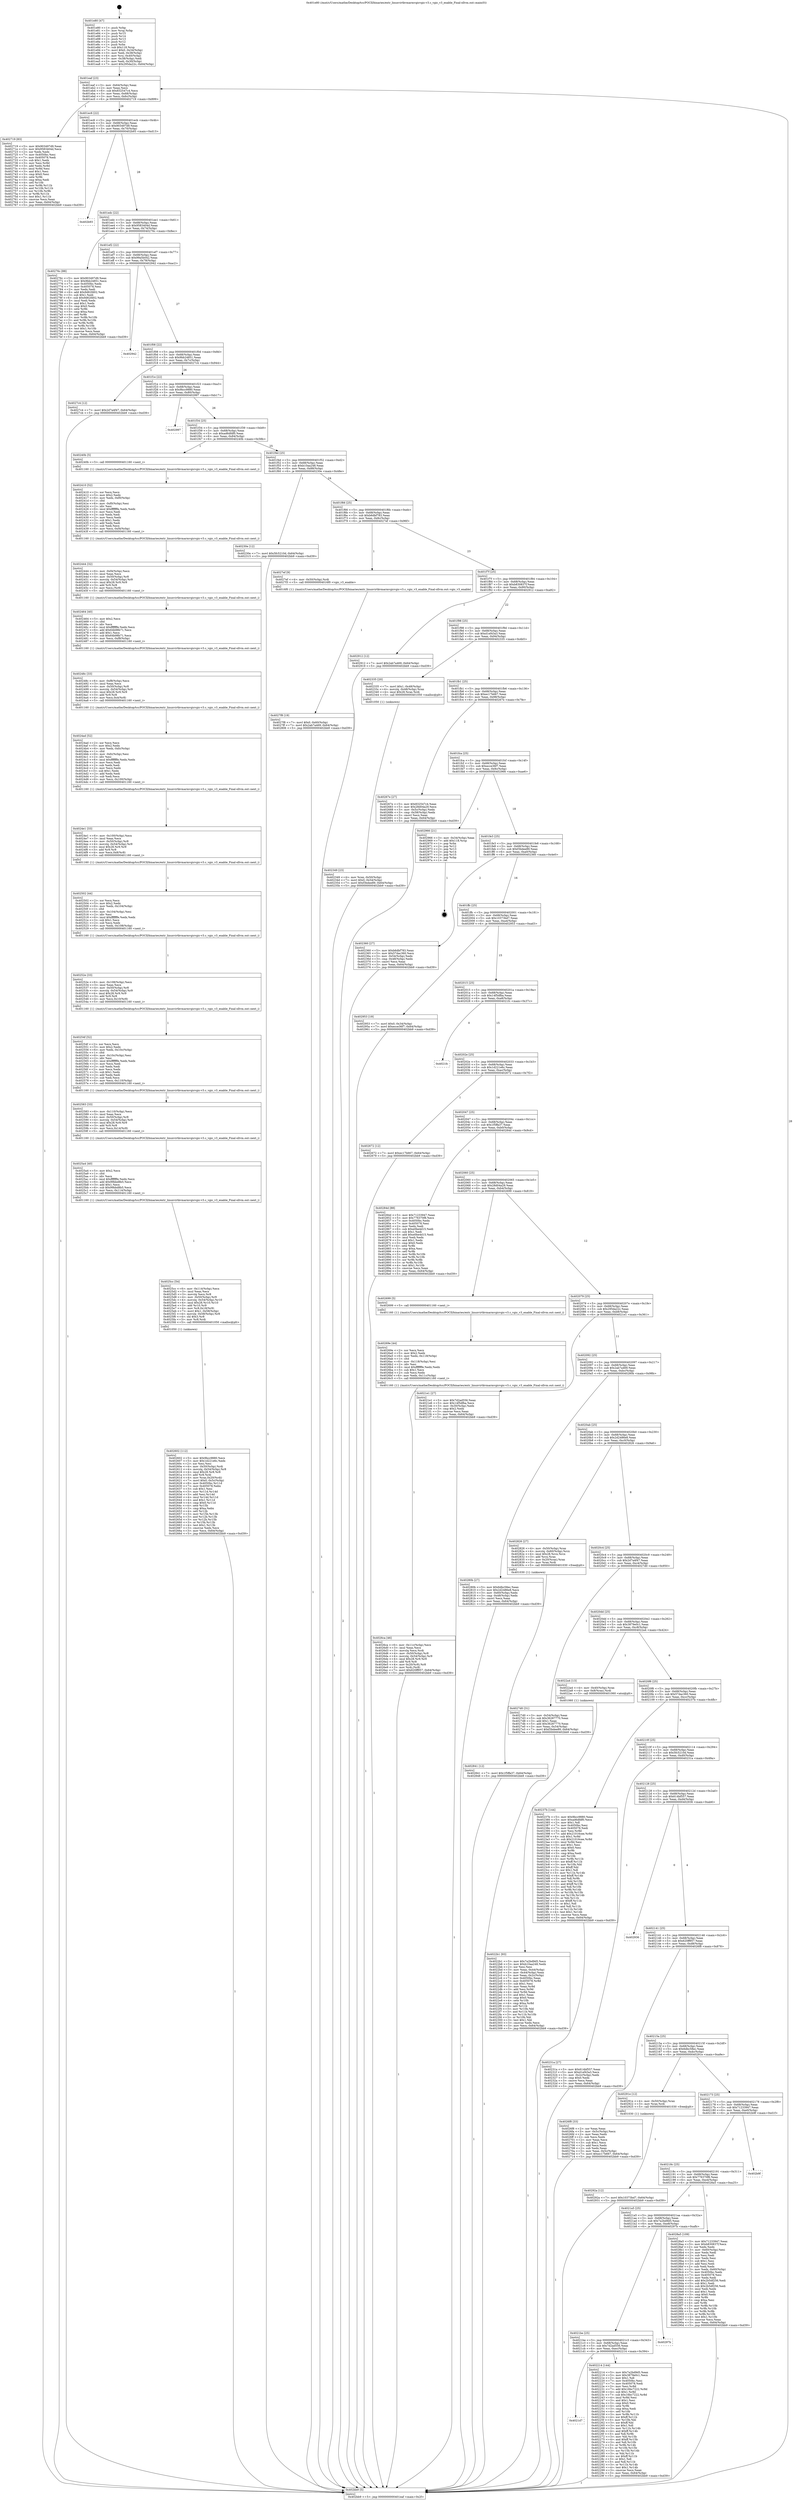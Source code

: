 digraph "0x401e80" {
  label = "0x401e80 (/mnt/c/Users/mathe/Desktop/tcc/POCII/binaries/extr_linuxvirtkvmarmvgicvgic-v3.c_vgic_v3_enable_Final-ollvm.out::main(0))"
  labelloc = "t"
  node[shape=record]

  Entry [label="",width=0.3,height=0.3,shape=circle,fillcolor=black,style=filled]
  "0x401eaf" [label="{
     0x401eaf [23]\l
     | [instrs]\l
     &nbsp;&nbsp;0x401eaf \<+3\>: mov -0x64(%rbp),%eax\l
     &nbsp;&nbsp;0x401eb2 \<+2\>: mov %eax,%ecx\l
     &nbsp;&nbsp;0x401eb4 \<+6\>: sub $0x832547c4,%ecx\l
     &nbsp;&nbsp;0x401eba \<+3\>: mov %eax,-0x68(%rbp)\l
     &nbsp;&nbsp;0x401ebd \<+3\>: mov %ecx,-0x6c(%rbp)\l
     &nbsp;&nbsp;0x401ec0 \<+6\>: je 0000000000402719 \<main+0x899\>\l
  }"]
  "0x402719" [label="{
     0x402719 [83]\l
     | [instrs]\l
     &nbsp;&nbsp;0x402719 \<+5\>: mov $0x903497d9,%eax\l
     &nbsp;&nbsp;0x40271e \<+5\>: mov $0x9583404d,%ecx\l
     &nbsp;&nbsp;0x402723 \<+2\>: xor %edx,%edx\l
     &nbsp;&nbsp;0x402725 \<+7\>: mov 0x4050bc,%esi\l
     &nbsp;&nbsp;0x40272c \<+7\>: mov 0x405078,%edi\l
     &nbsp;&nbsp;0x402733 \<+3\>: sub $0x1,%edx\l
     &nbsp;&nbsp;0x402736 \<+3\>: mov %esi,%r8d\l
     &nbsp;&nbsp;0x402739 \<+3\>: add %edx,%r8d\l
     &nbsp;&nbsp;0x40273c \<+4\>: imul %r8d,%esi\l
     &nbsp;&nbsp;0x402740 \<+3\>: and $0x1,%esi\l
     &nbsp;&nbsp;0x402743 \<+3\>: cmp $0x0,%esi\l
     &nbsp;&nbsp;0x402746 \<+4\>: sete %r9b\l
     &nbsp;&nbsp;0x40274a \<+3\>: cmp $0xa,%edi\l
     &nbsp;&nbsp;0x40274d \<+4\>: setl %r10b\l
     &nbsp;&nbsp;0x402751 \<+3\>: mov %r9b,%r11b\l
     &nbsp;&nbsp;0x402754 \<+3\>: and %r10b,%r11b\l
     &nbsp;&nbsp;0x402757 \<+3\>: xor %r10b,%r9b\l
     &nbsp;&nbsp;0x40275a \<+3\>: or %r9b,%r11b\l
     &nbsp;&nbsp;0x40275d \<+4\>: test $0x1,%r11b\l
     &nbsp;&nbsp;0x402761 \<+3\>: cmovne %ecx,%eax\l
     &nbsp;&nbsp;0x402764 \<+3\>: mov %eax,-0x64(%rbp)\l
     &nbsp;&nbsp;0x402767 \<+5\>: jmp 0000000000402bb9 \<main+0xd39\>\l
  }"]
  "0x401ec6" [label="{
     0x401ec6 [22]\l
     | [instrs]\l
     &nbsp;&nbsp;0x401ec6 \<+5\>: jmp 0000000000401ecb \<main+0x4b\>\l
     &nbsp;&nbsp;0x401ecb \<+3\>: mov -0x68(%rbp),%eax\l
     &nbsp;&nbsp;0x401ece \<+5\>: sub $0x903497d9,%eax\l
     &nbsp;&nbsp;0x401ed3 \<+3\>: mov %eax,-0x70(%rbp)\l
     &nbsp;&nbsp;0x401ed6 \<+6\>: je 0000000000402b93 \<main+0xd13\>\l
  }"]
  Exit [label="",width=0.3,height=0.3,shape=circle,fillcolor=black,style=filled,peripheries=2]
  "0x402b93" [label="{
     0x402b93\l
  }", style=dashed]
  "0x401edc" [label="{
     0x401edc [22]\l
     | [instrs]\l
     &nbsp;&nbsp;0x401edc \<+5\>: jmp 0000000000401ee1 \<main+0x61\>\l
     &nbsp;&nbsp;0x401ee1 \<+3\>: mov -0x68(%rbp),%eax\l
     &nbsp;&nbsp;0x401ee4 \<+5\>: sub $0x9583404d,%eax\l
     &nbsp;&nbsp;0x401ee9 \<+3\>: mov %eax,-0x74(%rbp)\l
     &nbsp;&nbsp;0x401eec \<+6\>: je 000000000040276c \<main+0x8ec\>\l
  }"]
  "0x40292a" [label="{
     0x40292a [12]\l
     | [instrs]\l
     &nbsp;&nbsp;0x40292a \<+7\>: movl $0x10373bd7,-0x64(%rbp)\l
     &nbsp;&nbsp;0x402931 \<+5\>: jmp 0000000000402bb9 \<main+0xd39\>\l
  }"]
  "0x40276c" [label="{
     0x40276c [88]\l
     | [instrs]\l
     &nbsp;&nbsp;0x40276c \<+5\>: mov $0x903497d9,%eax\l
     &nbsp;&nbsp;0x402771 \<+5\>: mov $0x9bb24851,%ecx\l
     &nbsp;&nbsp;0x402776 \<+7\>: mov 0x4050bc,%edx\l
     &nbsp;&nbsp;0x40277d \<+7\>: mov 0x405078,%esi\l
     &nbsp;&nbsp;0x402784 \<+2\>: mov %edx,%edi\l
     &nbsp;&nbsp;0x402786 \<+6\>: add $0x9d62fd02,%edi\l
     &nbsp;&nbsp;0x40278c \<+3\>: sub $0x1,%edi\l
     &nbsp;&nbsp;0x40278f \<+6\>: sub $0x9d62fd02,%edi\l
     &nbsp;&nbsp;0x402795 \<+3\>: imul %edi,%edx\l
     &nbsp;&nbsp;0x402798 \<+3\>: and $0x1,%edx\l
     &nbsp;&nbsp;0x40279b \<+3\>: cmp $0x0,%edx\l
     &nbsp;&nbsp;0x40279e \<+4\>: sete %r8b\l
     &nbsp;&nbsp;0x4027a2 \<+3\>: cmp $0xa,%esi\l
     &nbsp;&nbsp;0x4027a5 \<+4\>: setl %r9b\l
     &nbsp;&nbsp;0x4027a9 \<+3\>: mov %r8b,%r10b\l
     &nbsp;&nbsp;0x4027ac \<+3\>: and %r9b,%r10b\l
     &nbsp;&nbsp;0x4027af \<+3\>: xor %r9b,%r8b\l
     &nbsp;&nbsp;0x4027b2 \<+3\>: or %r8b,%r10b\l
     &nbsp;&nbsp;0x4027b5 \<+4\>: test $0x1,%r10b\l
     &nbsp;&nbsp;0x4027b9 \<+3\>: cmovne %ecx,%eax\l
     &nbsp;&nbsp;0x4027bc \<+3\>: mov %eax,-0x64(%rbp)\l
     &nbsp;&nbsp;0x4027bf \<+5\>: jmp 0000000000402bb9 \<main+0xd39\>\l
  }"]
  "0x401ef2" [label="{
     0x401ef2 [22]\l
     | [instrs]\l
     &nbsp;&nbsp;0x401ef2 \<+5\>: jmp 0000000000401ef7 \<main+0x77\>\l
     &nbsp;&nbsp;0x401ef7 \<+3\>: mov -0x68(%rbp),%eax\l
     &nbsp;&nbsp;0x401efa \<+5\>: sub $0x99a5b042,%eax\l
     &nbsp;&nbsp;0x401eff \<+3\>: mov %eax,-0x78(%rbp)\l
     &nbsp;&nbsp;0x401f02 \<+6\>: je 0000000000402942 \<main+0xac2\>\l
  }"]
  "0x402841" [label="{
     0x402841 [12]\l
     | [instrs]\l
     &nbsp;&nbsp;0x402841 \<+7\>: movl $0x1f5ffa37,-0x64(%rbp)\l
     &nbsp;&nbsp;0x402848 \<+5\>: jmp 0000000000402bb9 \<main+0xd39\>\l
  }"]
  "0x402942" [label="{
     0x402942\l
  }", style=dashed]
  "0x401f08" [label="{
     0x401f08 [22]\l
     | [instrs]\l
     &nbsp;&nbsp;0x401f08 \<+5\>: jmp 0000000000401f0d \<main+0x8d\>\l
     &nbsp;&nbsp;0x401f0d \<+3\>: mov -0x68(%rbp),%eax\l
     &nbsp;&nbsp;0x401f10 \<+5\>: sub $0x9bb24851,%eax\l
     &nbsp;&nbsp;0x401f15 \<+3\>: mov %eax,-0x7c(%rbp)\l
     &nbsp;&nbsp;0x401f18 \<+6\>: je 00000000004027c4 \<main+0x944\>\l
  }"]
  "0x4027f8" [label="{
     0x4027f8 [19]\l
     | [instrs]\l
     &nbsp;&nbsp;0x4027f8 \<+7\>: movl $0x0,-0x60(%rbp)\l
     &nbsp;&nbsp;0x4027ff \<+7\>: movl $0x2ab7a469,-0x64(%rbp)\l
     &nbsp;&nbsp;0x402806 \<+5\>: jmp 0000000000402bb9 \<main+0xd39\>\l
  }"]
  "0x4027c4" [label="{
     0x4027c4 [12]\l
     | [instrs]\l
     &nbsp;&nbsp;0x4027c4 \<+7\>: movl $0x2d7a4f47,-0x64(%rbp)\l
     &nbsp;&nbsp;0x4027cb \<+5\>: jmp 0000000000402bb9 \<main+0xd39\>\l
  }"]
  "0x401f1e" [label="{
     0x401f1e [22]\l
     | [instrs]\l
     &nbsp;&nbsp;0x401f1e \<+5\>: jmp 0000000000401f23 \<main+0xa3\>\l
     &nbsp;&nbsp;0x401f23 \<+3\>: mov -0x68(%rbp),%eax\l
     &nbsp;&nbsp;0x401f26 \<+5\>: sub $0x9bcc9880,%eax\l
     &nbsp;&nbsp;0x401f2b \<+3\>: mov %eax,-0x80(%rbp)\l
     &nbsp;&nbsp;0x401f2e \<+6\>: je 0000000000402997 \<main+0xb17\>\l
  }"]
  "0x4026ca" [label="{
     0x4026ca [46]\l
     | [instrs]\l
     &nbsp;&nbsp;0x4026ca \<+6\>: mov -0x11c(%rbp),%ecx\l
     &nbsp;&nbsp;0x4026d0 \<+3\>: imul %eax,%ecx\l
     &nbsp;&nbsp;0x4026d3 \<+3\>: movslq %ecx,%rdi\l
     &nbsp;&nbsp;0x4026d6 \<+4\>: mov -0x50(%rbp),%r8\l
     &nbsp;&nbsp;0x4026da \<+4\>: movslq -0x54(%rbp),%r9\l
     &nbsp;&nbsp;0x4026de \<+4\>: imul $0x28,%r9,%r9\l
     &nbsp;&nbsp;0x4026e2 \<+3\>: add %r9,%r8\l
     &nbsp;&nbsp;0x4026e5 \<+4\>: mov 0x20(%r8),%r8\l
     &nbsp;&nbsp;0x4026e9 \<+3\>: mov %rdi,(%r8)\l
     &nbsp;&nbsp;0x4026ec \<+7\>: movl $0x620ff957,-0x64(%rbp)\l
     &nbsp;&nbsp;0x4026f3 \<+5\>: jmp 0000000000402bb9 \<main+0xd39\>\l
  }"]
  "0x402997" [label="{
     0x402997\l
  }", style=dashed]
  "0x401f34" [label="{
     0x401f34 [25]\l
     | [instrs]\l
     &nbsp;&nbsp;0x401f34 \<+5\>: jmp 0000000000401f39 \<main+0xb9\>\l
     &nbsp;&nbsp;0x401f39 \<+3\>: mov -0x68(%rbp),%eax\l
     &nbsp;&nbsp;0x401f3c \<+5\>: sub $0xad6dfdf0,%eax\l
     &nbsp;&nbsp;0x401f41 \<+6\>: mov %eax,-0x84(%rbp)\l
     &nbsp;&nbsp;0x401f47 \<+6\>: je 000000000040240b \<main+0x58b\>\l
  }"]
  "0x40269e" [label="{
     0x40269e [44]\l
     | [instrs]\l
     &nbsp;&nbsp;0x40269e \<+2\>: xor %ecx,%ecx\l
     &nbsp;&nbsp;0x4026a0 \<+5\>: mov $0x2,%edx\l
     &nbsp;&nbsp;0x4026a5 \<+6\>: mov %edx,-0x118(%rbp)\l
     &nbsp;&nbsp;0x4026ab \<+1\>: cltd\l
     &nbsp;&nbsp;0x4026ac \<+6\>: mov -0x118(%rbp),%esi\l
     &nbsp;&nbsp;0x4026b2 \<+2\>: idiv %esi\l
     &nbsp;&nbsp;0x4026b4 \<+6\>: imul $0xfffffffe,%edx,%edx\l
     &nbsp;&nbsp;0x4026ba \<+3\>: sub $0x1,%ecx\l
     &nbsp;&nbsp;0x4026bd \<+2\>: sub %ecx,%edx\l
     &nbsp;&nbsp;0x4026bf \<+6\>: mov %edx,-0x11c(%rbp)\l
     &nbsp;&nbsp;0x4026c5 \<+5\>: call 0000000000401160 \<next_i\>\l
     | [calls]\l
     &nbsp;&nbsp;0x401160 \{1\} (/mnt/c/Users/mathe/Desktop/tcc/POCII/binaries/extr_linuxvirtkvmarmvgicvgic-v3.c_vgic_v3_enable_Final-ollvm.out::next_i)\l
  }"]
  "0x40240b" [label="{
     0x40240b [5]\l
     | [instrs]\l
     &nbsp;&nbsp;0x40240b \<+5\>: call 0000000000401160 \<next_i\>\l
     | [calls]\l
     &nbsp;&nbsp;0x401160 \{1\} (/mnt/c/Users/mathe/Desktop/tcc/POCII/binaries/extr_linuxvirtkvmarmvgicvgic-v3.c_vgic_v3_enable_Final-ollvm.out::next_i)\l
  }"]
  "0x401f4d" [label="{
     0x401f4d [25]\l
     | [instrs]\l
     &nbsp;&nbsp;0x401f4d \<+5\>: jmp 0000000000401f52 \<main+0xd2\>\l
     &nbsp;&nbsp;0x401f52 \<+3\>: mov -0x68(%rbp),%eax\l
     &nbsp;&nbsp;0x401f55 \<+5\>: sub $0xb10aa248,%eax\l
     &nbsp;&nbsp;0x401f5a \<+6\>: mov %eax,-0x88(%rbp)\l
     &nbsp;&nbsp;0x401f60 \<+6\>: je 000000000040230e \<main+0x48e\>\l
  }"]
  "0x402602" [label="{
     0x402602 [112]\l
     | [instrs]\l
     &nbsp;&nbsp;0x402602 \<+5\>: mov $0x9bcc9880,%ecx\l
     &nbsp;&nbsp;0x402607 \<+5\>: mov $0x1d221e6c,%edx\l
     &nbsp;&nbsp;0x40260c \<+2\>: xor %esi,%esi\l
     &nbsp;&nbsp;0x40260e \<+4\>: mov -0x50(%rbp),%rdi\l
     &nbsp;&nbsp;0x402612 \<+4\>: movslq -0x54(%rbp),%r8\l
     &nbsp;&nbsp;0x402616 \<+4\>: imul $0x28,%r8,%r8\l
     &nbsp;&nbsp;0x40261a \<+3\>: add %r8,%rdi\l
     &nbsp;&nbsp;0x40261d \<+4\>: mov %rax,0x20(%rdi)\l
     &nbsp;&nbsp;0x402621 \<+7\>: movl $0x0,-0x5c(%rbp)\l
     &nbsp;&nbsp;0x402628 \<+8\>: mov 0x4050bc,%r11d\l
     &nbsp;&nbsp;0x402630 \<+7\>: mov 0x405078,%ebx\l
     &nbsp;&nbsp;0x402637 \<+3\>: sub $0x1,%esi\l
     &nbsp;&nbsp;0x40263a \<+3\>: mov %r11d,%r14d\l
     &nbsp;&nbsp;0x40263d \<+3\>: add %esi,%r14d\l
     &nbsp;&nbsp;0x402640 \<+4\>: imul %r14d,%r11d\l
     &nbsp;&nbsp;0x402644 \<+4\>: and $0x1,%r11d\l
     &nbsp;&nbsp;0x402648 \<+4\>: cmp $0x0,%r11d\l
     &nbsp;&nbsp;0x40264c \<+4\>: sete %r15b\l
     &nbsp;&nbsp;0x402650 \<+3\>: cmp $0xa,%ebx\l
     &nbsp;&nbsp;0x402653 \<+4\>: setl %r12b\l
     &nbsp;&nbsp;0x402657 \<+3\>: mov %r15b,%r13b\l
     &nbsp;&nbsp;0x40265a \<+3\>: and %r12b,%r13b\l
     &nbsp;&nbsp;0x40265d \<+3\>: xor %r12b,%r15b\l
     &nbsp;&nbsp;0x402660 \<+3\>: or %r15b,%r13b\l
     &nbsp;&nbsp;0x402663 \<+4\>: test $0x1,%r13b\l
     &nbsp;&nbsp;0x402667 \<+3\>: cmovne %edx,%ecx\l
     &nbsp;&nbsp;0x40266a \<+3\>: mov %ecx,-0x64(%rbp)\l
     &nbsp;&nbsp;0x40266d \<+5\>: jmp 0000000000402bb9 \<main+0xd39\>\l
  }"]
  "0x40230e" [label="{
     0x40230e [12]\l
     | [instrs]\l
     &nbsp;&nbsp;0x40230e \<+7\>: movl $0x5fc5210d,-0x64(%rbp)\l
     &nbsp;&nbsp;0x402315 \<+5\>: jmp 0000000000402bb9 \<main+0xd39\>\l
  }"]
  "0x401f66" [label="{
     0x401f66 [25]\l
     | [instrs]\l
     &nbsp;&nbsp;0x401f66 \<+5\>: jmp 0000000000401f6b \<main+0xeb\>\l
     &nbsp;&nbsp;0x401f6b \<+3\>: mov -0x68(%rbp),%eax\l
     &nbsp;&nbsp;0x401f6e \<+5\>: sub $0xb6dbf783,%eax\l
     &nbsp;&nbsp;0x401f73 \<+6\>: mov %eax,-0x8c(%rbp)\l
     &nbsp;&nbsp;0x401f79 \<+6\>: je 00000000004027ef \<main+0x96f\>\l
  }"]
  "0x4025cc" [label="{
     0x4025cc [54]\l
     | [instrs]\l
     &nbsp;&nbsp;0x4025cc \<+6\>: mov -0x114(%rbp),%ecx\l
     &nbsp;&nbsp;0x4025d2 \<+3\>: imul %eax,%ecx\l
     &nbsp;&nbsp;0x4025d5 \<+3\>: movslq %ecx,%r8\l
     &nbsp;&nbsp;0x4025d8 \<+4\>: mov -0x50(%rbp),%r9\l
     &nbsp;&nbsp;0x4025dc \<+4\>: movslq -0x54(%rbp),%r10\l
     &nbsp;&nbsp;0x4025e0 \<+4\>: imul $0x28,%r10,%r10\l
     &nbsp;&nbsp;0x4025e4 \<+3\>: add %r10,%r9\l
     &nbsp;&nbsp;0x4025e7 \<+4\>: mov %r8,0x18(%r9)\l
     &nbsp;&nbsp;0x4025eb \<+7\>: movl $0x1,-0x58(%rbp)\l
     &nbsp;&nbsp;0x4025f2 \<+4\>: movslq -0x58(%rbp),%r8\l
     &nbsp;&nbsp;0x4025f6 \<+4\>: shl $0x3,%r8\l
     &nbsp;&nbsp;0x4025fa \<+3\>: mov %r8,%rdi\l
     &nbsp;&nbsp;0x4025fd \<+5\>: call 0000000000401050 \<malloc@plt\>\l
     | [calls]\l
     &nbsp;&nbsp;0x401050 \{1\} (unknown)\l
  }"]
  "0x4027ef" [label="{
     0x4027ef [9]\l
     | [instrs]\l
     &nbsp;&nbsp;0x4027ef \<+4\>: mov -0x50(%rbp),%rdi\l
     &nbsp;&nbsp;0x4027f3 \<+5\>: call 00000000004016f0 \<vgic_v3_enable\>\l
     | [calls]\l
     &nbsp;&nbsp;0x4016f0 \{1\} (/mnt/c/Users/mathe/Desktop/tcc/POCII/binaries/extr_linuxvirtkvmarmvgicvgic-v3.c_vgic_v3_enable_Final-ollvm.out::vgic_v3_enable)\l
  }"]
  "0x401f7f" [label="{
     0x401f7f [25]\l
     | [instrs]\l
     &nbsp;&nbsp;0x401f7f \<+5\>: jmp 0000000000401f84 \<main+0x104\>\l
     &nbsp;&nbsp;0x401f84 \<+3\>: mov -0x68(%rbp),%eax\l
     &nbsp;&nbsp;0x401f87 \<+5\>: sub $0xb830837f,%eax\l
     &nbsp;&nbsp;0x401f8c \<+6\>: mov %eax,-0x90(%rbp)\l
     &nbsp;&nbsp;0x401f92 \<+6\>: je 0000000000402912 \<main+0xa92\>\l
  }"]
  "0x4025a4" [label="{
     0x4025a4 [40]\l
     | [instrs]\l
     &nbsp;&nbsp;0x4025a4 \<+5\>: mov $0x2,%ecx\l
     &nbsp;&nbsp;0x4025a9 \<+1\>: cltd\l
     &nbsp;&nbsp;0x4025aa \<+2\>: idiv %ecx\l
     &nbsp;&nbsp;0x4025ac \<+6\>: imul $0xfffffffe,%edx,%ecx\l
     &nbsp;&nbsp;0x4025b2 \<+6\>: add $0x99bbd8b5,%ecx\l
     &nbsp;&nbsp;0x4025b8 \<+3\>: add $0x1,%ecx\l
     &nbsp;&nbsp;0x4025bb \<+6\>: sub $0x99bbd8b5,%ecx\l
     &nbsp;&nbsp;0x4025c1 \<+6\>: mov %ecx,-0x114(%rbp)\l
     &nbsp;&nbsp;0x4025c7 \<+5\>: call 0000000000401160 \<next_i\>\l
     | [calls]\l
     &nbsp;&nbsp;0x401160 \{1\} (/mnt/c/Users/mathe/Desktop/tcc/POCII/binaries/extr_linuxvirtkvmarmvgicvgic-v3.c_vgic_v3_enable_Final-ollvm.out::next_i)\l
  }"]
  "0x402912" [label="{
     0x402912 [12]\l
     | [instrs]\l
     &nbsp;&nbsp;0x402912 \<+7\>: movl $0x2ab7a469,-0x64(%rbp)\l
     &nbsp;&nbsp;0x402919 \<+5\>: jmp 0000000000402bb9 \<main+0xd39\>\l
  }"]
  "0x401f98" [label="{
     0x401f98 [25]\l
     | [instrs]\l
     &nbsp;&nbsp;0x401f98 \<+5\>: jmp 0000000000401f9d \<main+0x11d\>\l
     &nbsp;&nbsp;0x401f9d \<+3\>: mov -0x68(%rbp),%eax\l
     &nbsp;&nbsp;0x401fa0 \<+5\>: sub $0xd1ef43a3,%eax\l
     &nbsp;&nbsp;0x401fa5 \<+6\>: mov %eax,-0x94(%rbp)\l
     &nbsp;&nbsp;0x401fab \<+6\>: je 0000000000402335 \<main+0x4b5\>\l
  }"]
  "0x402583" [label="{
     0x402583 [33]\l
     | [instrs]\l
     &nbsp;&nbsp;0x402583 \<+6\>: mov -0x110(%rbp),%ecx\l
     &nbsp;&nbsp;0x402589 \<+3\>: imul %eax,%ecx\l
     &nbsp;&nbsp;0x40258c \<+4\>: mov -0x50(%rbp),%r8\l
     &nbsp;&nbsp;0x402590 \<+4\>: movslq -0x54(%rbp),%r9\l
     &nbsp;&nbsp;0x402594 \<+4\>: imul $0x28,%r9,%r9\l
     &nbsp;&nbsp;0x402598 \<+3\>: add %r9,%r8\l
     &nbsp;&nbsp;0x40259b \<+4\>: mov %ecx,0x14(%r8)\l
     &nbsp;&nbsp;0x40259f \<+5\>: call 0000000000401160 \<next_i\>\l
     | [calls]\l
     &nbsp;&nbsp;0x401160 \{1\} (/mnt/c/Users/mathe/Desktop/tcc/POCII/binaries/extr_linuxvirtkvmarmvgicvgic-v3.c_vgic_v3_enable_Final-ollvm.out::next_i)\l
  }"]
  "0x402335" [label="{
     0x402335 [20]\l
     | [instrs]\l
     &nbsp;&nbsp;0x402335 \<+7\>: movl $0x1,-0x48(%rbp)\l
     &nbsp;&nbsp;0x40233c \<+4\>: movslq -0x48(%rbp),%rax\l
     &nbsp;&nbsp;0x402340 \<+4\>: imul $0x28,%rax,%rdi\l
     &nbsp;&nbsp;0x402344 \<+5\>: call 0000000000401050 \<malloc@plt\>\l
     | [calls]\l
     &nbsp;&nbsp;0x401050 \{1\} (unknown)\l
  }"]
  "0x401fb1" [label="{
     0x401fb1 [25]\l
     | [instrs]\l
     &nbsp;&nbsp;0x401fb1 \<+5\>: jmp 0000000000401fb6 \<main+0x136\>\l
     &nbsp;&nbsp;0x401fb6 \<+3\>: mov -0x68(%rbp),%eax\l
     &nbsp;&nbsp;0x401fb9 \<+5\>: sub $0xec17b667,%eax\l
     &nbsp;&nbsp;0x401fbe \<+6\>: mov %eax,-0x98(%rbp)\l
     &nbsp;&nbsp;0x401fc4 \<+6\>: je 000000000040267e \<main+0x7fe\>\l
  }"]
  "0x40254f" [label="{
     0x40254f [52]\l
     | [instrs]\l
     &nbsp;&nbsp;0x40254f \<+2\>: xor %ecx,%ecx\l
     &nbsp;&nbsp;0x402551 \<+5\>: mov $0x2,%edx\l
     &nbsp;&nbsp;0x402556 \<+6\>: mov %edx,-0x10c(%rbp)\l
     &nbsp;&nbsp;0x40255c \<+1\>: cltd\l
     &nbsp;&nbsp;0x40255d \<+6\>: mov -0x10c(%rbp),%esi\l
     &nbsp;&nbsp;0x402563 \<+2\>: idiv %esi\l
     &nbsp;&nbsp;0x402565 \<+6\>: imul $0xfffffffe,%edx,%edx\l
     &nbsp;&nbsp;0x40256b \<+2\>: mov %ecx,%edi\l
     &nbsp;&nbsp;0x40256d \<+2\>: sub %edx,%edi\l
     &nbsp;&nbsp;0x40256f \<+2\>: mov %ecx,%edx\l
     &nbsp;&nbsp;0x402571 \<+3\>: sub $0x1,%edx\l
     &nbsp;&nbsp;0x402574 \<+2\>: add %edx,%edi\l
     &nbsp;&nbsp;0x402576 \<+2\>: sub %edi,%ecx\l
     &nbsp;&nbsp;0x402578 \<+6\>: mov %ecx,-0x110(%rbp)\l
     &nbsp;&nbsp;0x40257e \<+5\>: call 0000000000401160 \<next_i\>\l
     | [calls]\l
     &nbsp;&nbsp;0x401160 \{1\} (/mnt/c/Users/mathe/Desktop/tcc/POCII/binaries/extr_linuxvirtkvmarmvgicvgic-v3.c_vgic_v3_enable_Final-ollvm.out::next_i)\l
  }"]
  "0x40267e" [label="{
     0x40267e [27]\l
     | [instrs]\l
     &nbsp;&nbsp;0x40267e \<+5\>: mov $0x832547c4,%eax\l
     &nbsp;&nbsp;0x402683 \<+5\>: mov $0x28d04a29,%ecx\l
     &nbsp;&nbsp;0x402688 \<+3\>: mov -0x5c(%rbp),%edx\l
     &nbsp;&nbsp;0x40268b \<+3\>: cmp -0x58(%rbp),%edx\l
     &nbsp;&nbsp;0x40268e \<+3\>: cmovl %ecx,%eax\l
     &nbsp;&nbsp;0x402691 \<+3\>: mov %eax,-0x64(%rbp)\l
     &nbsp;&nbsp;0x402694 \<+5\>: jmp 0000000000402bb9 \<main+0xd39\>\l
  }"]
  "0x401fca" [label="{
     0x401fca [25]\l
     | [instrs]\l
     &nbsp;&nbsp;0x401fca \<+5\>: jmp 0000000000401fcf \<main+0x14f\>\l
     &nbsp;&nbsp;0x401fcf \<+3\>: mov -0x68(%rbp),%eax\l
     &nbsp;&nbsp;0x401fd2 \<+5\>: sub $0xecce36f7,%eax\l
     &nbsp;&nbsp;0x401fd7 \<+6\>: mov %eax,-0x9c(%rbp)\l
     &nbsp;&nbsp;0x401fdd \<+6\>: je 0000000000402966 \<main+0xae6\>\l
  }"]
  "0x40252e" [label="{
     0x40252e [33]\l
     | [instrs]\l
     &nbsp;&nbsp;0x40252e \<+6\>: mov -0x108(%rbp),%ecx\l
     &nbsp;&nbsp;0x402534 \<+3\>: imul %eax,%ecx\l
     &nbsp;&nbsp;0x402537 \<+4\>: mov -0x50(%rbp),%r8\l
     &nbsp;&nbsp;0x40253b \<+4\>: movslq -0x54(%rbp),%r9\l
     &nbsp;&nbsp;0x40253f \<+4\>: imul $0x28,%r9,%r9\l
     &nbsp;&nbsp;0x402543 \<+3\>: add %r9,%r8\l
     &nbsp;&nbsp;0x402546 \<+4\>: mov %ecx,0x10(%r8)\l
     &nbsp;&nbsp;0x40254a \<+5\>: call 0000000000401160 \<next_i\>\l
     | [calls]\l
     &nbsp;&nbsp;0x401160 \{1\} (/mnt/c/Users/mathe/Desktop/tcc/POCII/binaries/extr_linuxvirtkvmarmvgicvgic-v3.c_vgic_v3_enable_Final-ollvm.out::next_i)\l
  }"]
  "0x402966" [label="{
     0x402966 [21]\l
     | [instrs]\l
     &nbsp;&nbsp;0x402966 \<+3\>: mov -0x34(%rbp),%eax\l
     &nbsp;&nbsp;0x402969 \<+7\>: add $0x118,%rsp\l
     &nbsp;&nbsp;0x402970 \<+1\>: pop %rbx\l
     &nbsp;&nbsp;0x402971 \<+2\>: pop %r12\l
     &nbsp;&nbsp;0x402973 \<+2\>: pop %r13\l
     &nbsp;&nbsp;0x402975 \<+2\>: pop %r14\l
     &nbsp;&nbsp;0x402977 \<+2\>: pop %r15\l
     &nbsp;&nbsp;0x402979 \<+1\>: pop %rbp\l
     &nbsp;&nbsp;0x40297a \<+1\>: ret\l
  }"]
  "0x401fe3" [label="{
     0x401fe3 [25]\l
     | [instrs]\l
     &nbsp;&nbsp;0x401fe3 \<+5\>: jmp 0000000000401fe8 \<main+0x168\>\l
     &nbsp;&nbsp;0x401fe8 \<+3\>: mov -0x68(%rbp),%eax\l
     &nbsp;&nbsp;0x401feb \<+5\>: sub $0xf3bdee89,%eax\l
     &nbsp;&nbsp;0x401ff0 \<+6\>: mov %eax,-0xa0(%rbp)\l
     &nbsp;&nbsp;0x401ff6 \<+6\>: je 0000000000402360 \<main+0x4e0\>\l
  }"]
  "0x402502" [label="{
     0x402502 [44]\l
     | [instrs]\l
     &nbsp;&nbsp;0x402502 \<+2\>: xor %ecx,%ecx\l
     &nbsp;&nbsp;0x402504 \<+5\>: mov $0x2,%edx\l
     &nbsp;&nbsp;0x402509 \<+6\>: mov %edx,-0x104(%rbp)\l
     &nbsp;&nbsp;0x40250f \<+1\>: cltd\l
     &nbsp;&nbsp;0x402510 \<+6\>: mov -0x104(%rbp),%esi\l
     &nbsp;&nbsp;0x402516 \<+2\>: idiv %esi\l
     &nbsp;&nbsp;0x402518 \<+6\>: imul $0xfffffffe,%edx,%edx\l
     &nbsp;&nbsp;0x40251e \<+3\>: sub $0x1,%ecx\l
     &nbsp;&nbsp;0x402521 \<+2\>: sub %ecx,%edx\l
     &nbsp;&nbsp;0x402523 \<+6\>: mov %edx,-0x108(%rbp)\l
     &nbsp;&nbsp;0x402529 \<+5\>: call 0000000000401160 \<next_i\>\l
     | [calls]\l
     &nbsp;&nbsp;0x401160 \{1\} (/mnt/c/Users/mathe/Desktop/tcc/POCII/binaries/extr_linuxvirtkvmarmvgicvgic-v3.c_vgic_v3_enable_Final-ollvm.out::next_i)\l
  }"]
  "0x402360" [label="{
     0x402360 [27]\l
     | [instrs]\l
     &nbsp;&nbsp;0x402360 \<+5\>: mov $0xb6dbf783,%eax\l
     &nbsp;&nbsp;0x402365 \<+5\>: mov $0x57dac360,%ecx\l
     &nbsp;&nbsp;0x40236a \<+3\>: mov -0x54(%rbp),%edx\l
     &nbsp;&nbsp;0x40236d \<+3\>: cmp -0x48(%rbp),%edx\l
     &nbsp;&nbsp;0x402370 \<+3\>: cmovl %ecx,%eax\l
     &nbsp;&nbsp;0x402373 \<+3\>: mov %eax,-0x64(%rbp)\l
     &nbsp;&nbsp;0x402376 \<+5\>: jmp 0000000000402bb9 \<main+0xd39\>\l
  }"]
  "0x401ffc" [label="{
     0x401ffc [25]\l
     | [instrs]\l
     &nbsp;&nbsp;0x401ffc \<+5\>: jmp 0000000000402001 \<main+0x181\>\l
     &nbsp;&nbsp;0x402001 \<+3\>: mov -0x68(%rbp),%eax\l
     &nbsp;&nbsp;0x402004 \<+5\>: sub $0x10373bd7,%eax\l
     &nbsp;&nbsp;0x402009 \<+6\>: mov %eax,-0xa4(%rbp)\l
     &nbsp;&nbsp;0x40200f \<+6\>: je 0000000000402953 \<main+0xad3\>\l
  }"]
  "0x4024e1" [label="{
     0x4024e1 [33]\l
     | [instrs]\l
     &nbsp;&nbsp;0x4024e1 \<+6\>: mov -0x100(%rbp),%ecx\l
     &nbsp;&nbsp;0x4024e7 \<+3\>: imul %eax,%ecx\l
     &nbsp;&nbsp;0x4024ea \<+4\>: mov -0x50(%rbp),%r8\l
     &nbsp;&nbsp;0x4024ee \<+4\>: movslq -0x54(%rbp),%r9\l
     &nbsp;&nbsp;0x4024f2 \<+4\>: imul $0x28,%r9,%r9\l
     &nbsp;&nbsp;0x4024f6 \<+3\>: add %r9,%r8\l
     &nbsp;&nbsp;0x4024f9 \<+4\>: mov %ecx,0x8(%r8)\l
     &nbsp;&nbsp;0x4024fd \<+5\>: call 0000000000401160 \<next_i\>\l
     | [calls]\l
     &nbsp;&nbsp;0x401160 \{1\} (/mnt/c/Users/mathe/Desktop/tcc/POCII/binaries/extr_linuxvirtkvmarmvgicvgic-v3.c_vgic_v3_enable_Final-ollvm.out::next_i)\l
  }"]
  "0x402953" [label="{
     0x402953 [19]\l
     | [instrs]\l
     &nbsp;&nbsp;0x402953 \<+7\>: movl $0x0,-0x34(%rbp)\l
     &nbsp;&nbsp;0x40295a \<+7\>: movl $0xecce36f7,-0x64(%rbp)\l
     &nbsp;&nbsp;0x402961 \<+5\>: jmp 0000000000402bb9 \<main+0xd39\>\l
  }"]
  "0x402015" [label="{
     0x402015 [25]\l
     | [instrs]\l
     &nbsp;&nbsp;0x402015 \<+5\>: jmp 000000000040201a \<main+0x19a\>\l
     &nbsp;&nbsp;0x40201a \<+3\>: mov -0x68(%rbp),%eax\l
     &nbsp;&nbsp;0x40201d \<+5\>: sub $0x14f5dfba,%eax\l
     &nbsp;&nbsp;0x402022 \<+6\>: mov %eax,-0xa8(%rbp)\l
     &nbsp;&nbsp;0x402028 \<+6\>: je 00000000004021fc \<main+0x37c\>\l
  }"]
  "0x4024ad" [label="{
     0x4024ad [52]\l
     | [instrs]\l
     &nbsp;&nbsp;0x4024ad \<+2\>: xor %ecx,%ecx\l
     &nbsp;&nbsp;0x4024af \<+5\>: mov $0x2,%edx\l
     &nbsp;&nbsp;0x4024b4 \<+6\>: mov %edx,-0xfc(%rbp)\l
     &nbsp;&nbsp;0x4024ba \<+1\>: cltd\l
     &nbsp;&nbsp;0x4024bb \<+6\>: mov -0xfc(%rbp),%esi\l
     &nbsp;&nbsp;0x4024c1 \<+2\>: idiv %esi\l
     &nbsp;&nbsp;0x4024c3 \<+6\>: imul $0xfffffffe,%edx,%edx\l
     &nbsp;&nbsp;0x4024c9 \<+2\>: mov %ecx,%edi\l
     &nbsp;&nbsp;0x4024cb \<+2\>: sub %edx,%edi\l
     &nbsp;&nbsp;0x4024cd \<+2\>: mov %ecx,%edx\l
     &nbsp;&nbsp;0x4024cf \<+3\>: sub $0x1,%edx\l
     &nbsp;&nbsp;0x4024d2 \<+2\>: add %edx,%edi\l
     &nbsp;&nbsp;0x4024d4 \<+2\>: sub %edi,%ecx\l
     &nbsp;&nbsp;0x4024d6 \<+6\>: mov %ecx,-0x100(%rbp)\l
     &nbsp;&nbsp;0x4024dc \<+5\>: call 0000000000401160 \<next_i\>\l
     | [calls]\l
     &nbsp;&nbsp;0x401160 \{1\} (/mnt/c/Users/mathe/Desktop/tcc/POCII/binaries/extr_linuxvirtkvmarmvgicvgic-v3.c_vgic_v3_enable_Final-ollvm.out::next_i)\l
  }"]
  "0x4021fc" [label="{
     0x4021fc\l
  }", style=dashed]
  "0x40202e" [label="{
     0x40202e [25]\l
     | [instrs]\l
     &nbsp;&nbsp;0x40202e \<+5\>: jmp 0000000000402033 \<main+0x1b3\>\l
     &nbsp;&nbsp;0x402033 \<+3\>: mov -0x68(%rbp),%eax\l
     &nbsp;&nbsp;0x402036 \<+5\>: sub $0x1d221e6c,%eax\l
     &nbsp;&nbsp;0x40203b \<+6\>: mov %eax,-0xac(%rbp)\l
     &nbsp;&nbsp;0x402041 \<+6\>: je 0000000000402672 \<main+0x7f2\>\l
  }"]
  "0x40248c" [label="{
     0x40248c [33]\l
     | [instrs]\l
     &nbsp;&nbsp;0x40248c \<+6\>: mov -0xf8(%rbp),%ecx\l
     &nbsp;&nbsp;0x402492 \<+3\>: imul %eax,%ecx\l
     &nbsp;&nbsp;0x402495 \<+4\>: mov -0x50(%rbp),%r8\l
     &nbsp;&nbsp;0x402499 \<+4\>: movslq -0x54(%rbp),%r9\l
     &nbsp;&nbsp;0x40249d \<+4\>: imul $0x28,%r9,%r9\l
     &nbsp;&nbsp;0x4024a1 \<+3\>: add %r9,%r8\l
     &nbsp;&nbsp;0x4024a4 \<+4\>: mov %ecx,0x4(%r8)\l
     &nbsp;&nbsp;0x4024a8 \<+5\>: call 0000000000401160 \<next_i\>\l
     | [calls]\l
     &nbsp;&nbsp;0x401160 \{1\} (/mnt/c/Users/mathe/Desktop/tcc/POCII/binaries/extr_linuxvirtkvmarmvgicvgic-v3.c_vgic_v3_enable_Final-ollvm.out::next_i)\l
  }"]
  "0x402672" [label="{
     0x402672 [12]\l
     | [instrs]\l
     &nbsp;&nbsp;0x402672 \<+7\>: movl $0xec17b667,-0x64(%rbp)\l
     &nbsp;&nbsp;0x402679 \<+5\>: jmp 0000000000402bb9 \<main+0xd39\>\l
  }"]
  "0x402047" [label="{
     0x402047 [25]\l
     | [instrs]\l
     &nbsp;&nbsp;0x402047 \<+5\>: jmp 000000000040204c \<main+0x1cc\>\l
     &nbsp;&nbsp;0x40204c \<+3\>: mov -0x68(%rbp),%eax\l
     &nbsp;&nbsp;0x40204f \<+5\>: sub $0x1f5ffa37,%eax\l
     &nbsp;&nbsp;0x402054 \<+6\>: mov %eax,-0xb0(%rbp)\l
     &nbsp;&nbsp;0x40205a \<+6\>: je 000000000040284d \<main+0x9cd\>\l
  }"]
  "0x402464" [label="{
     0x402464 [40]\l
     | [instrs]\l
     &nbsp;&nbsp;0x402464 \<+5\>: mov $0x2,%ecx\l
     &nbsp;&nbsp;0x402469 \<+1\>: cltd\l
     &nbsp;&nbsp;0x40246a \<+2\>: idiv %ecx\l
     &nbsp;&nbsp;0x40246c \<+6\>: imul $0xfffffffe,%edx,%ecx\l
     &nbsp;&nbsp;0x402472 \<+6\>: add $0x64b98b71,%ecx\l
     &nbsp;&nbsp;0x402478 \<+3\>: add $0x1,%ecx\l
     &nbsp;&nbsp;0x40247b \<+6\>: sub $0x64b98b71,%ecx\l
     &nbsp;&nbsp;0x402481 \<+6\>: mov %ecx,-0xf8(%rbp)\l
     &nbsp;&nbsp;0x402487 \<+5\>: call 0000000000401160 \<next_i\>\l
     | [calls]\l
     &nbsp;&nbsp;0x401160 \{1\} (/mnt/c/Users/mathe/Desktop/tcc/POCII/binaries/extr_linuxvirtkvmarmvgicvgic-v3.c_vgic_v3_enable_Final-ollvm.out::next_i)\l
  }"]
  "0x40284d" [label="{
     0x40284d [88]\l
     | [instrs]\l
     &nbsp;&nbsp;0x40284d \<+5\>: mov $0x71233947,%eax\l
     &nbsp;&nbsp;0x402852 \<+5\>: mov $0x776370f8,%ecx\l
     &nbsp;&nbsp;0x402857 \<+7\>: mov 0x4050bc,%edx\l
     &nbsp;&nbsp;0x40285e \<+7\>: mov 0x405078,%esi\l
     &nbsp;&nbsp;0x402865 \<+2\>: mov %edx,%edi\l
     &nbsp;&nbsp;0x402867 \<+6\>: sub $0xe0be4d15,%edi\l
     &nbsp;&nbsp;0x40286d \<+3\>: sub $0x1,%edi\l
     &nbsp;&nbsp;0x402870 \<+6\>: add $0xe0be4d15,%edi\l
     &nbsp;&nbsp;0x402876 \<+3\>: imul %edi,%edx\l
     &nbsp;&nbsp;0x402879 \<+3\>: and $0x1,%edx\l
     &nbsp;&nbsp;0x40287c \<+3\>: cmp $0x0,%edx\l
     &nbsp;&nbsp;0x40287f \<+4\>: sete %r8b\l
     &nbsp;&nbsp;0x402883 \<+3\>: cmp $0xa,%esi\l
     &nbsp;&nbsp;0x402886 \<+4\>: setl %r9b\l
     &nbsp;&nbsp;0x40288a \<+3\>: mov %r8b,%r10b\l
     &nbsp;&nbsp;0x40288d \<+3\>: and %r9b,%r10b\l
     &nbsp;&nbsp;0x402890 \<+3\>: xor %r9b,%r8b\l
     &nbsp;&nbsp;0x402893 \<+3\>: or %r8b,%r10b\l
     &nbsp;&nbsp;0x402896 \<+4\>: test $0x1,%r10b\l
     &nbsp;&nbsp;0x40289a \<+3\>: cmovne %ecx,%eax\l
     &nbsp;&nbsp;0x40289d \<+3\>: mov %eax,-0x64(%rbp)\l
     &nbsp;&nbsp;0x4028a0 \<+5\>: jmp 0000000000402bb9 \<main+0xd39\>\l
  }"]
  "0x402060" [label="{
     0x402060 [25]\l
     | [instrs]\l
     &nbsp;&nbsp;0x402060 \<+5\>: jmp 0000000000402065 \<main+0x1e5\>\l
     &nbsp;&nbsp;0x402065 \<+3\>: mov -0x68(%rbp),%eax\l
     &nbsp;&nbsp;0x402068 \<+5\>: sub $0x28d04a29,%eax\l
     &nbsp;&nbsp;0x40206d \<+6\>: mov %eax,-0xb4(%rbp)\l
     &nbsp;&nbsp;0x402073 \<+6\>: je 0000000000402699 \<main+0x819\>\l
  }"]
  "0x402444" [label="{
     0x402444 [32]\l
     | [instrs]\l
     &nbsp;&nbsp;0x402444 \<+6\>: mov -0xf4(%rbp),%ecx\l
     &nbsp;&nbsp;0x40244a \<+3\>: imul %eax,%ecx\l
     &nbsp;&nbsp;0x40244d \<+4\>: mov -0x50(%rbp),%r8\l
     &nbsp;&nbsp;0x402451 \<+4\>: movslq -0x54(%rbp),%r9\l
     &nbsp;&nbsp;0x402455 \<+4\>: imul $0x28,%r9,%r9\l
     &nbsp;&nbsp;0x402459 \<+3\>: add %r9,%r8\l
     &nbsp;&nbsp;0x40245c \<+3\>: mov %ecx,(%r8)\l
     &nbsp;&nbsp;0x40245f \<+5\>: call 0000000000401160 \<next_i\>\l
     | [calls]\l
     &nbsp;&nbsp;0x401160 \{1\} (/mnt/c/Users/mathe/Desktop/tcc/POCII/binaries/extr_linuxvirtkvmarmvgicvgic-v3.c_vgic_v3_enable_Final-ollvm.out::next_i)\l
  }"]
  "0x402699" [label="{
     0x402699 [5]\l
     | [instrs]\l
     &nbsp;&nbsp;0x402699 \<+5\>: call 0000000000401160 \<next_i\>\l
     | [calls]\l
     &nbsp;&nbsp;0x401160 \{1\} (/mnt/c/Users/mathe/Desktop/tcc/POCII/binaries/extr_linuxvirtkvmarmvgicvgic-v3.c_vgic_v3_enable_Final-ollvm.out::next_i)\l
  }"]
  "0x402079" [label="{
     0x402079 [25]\l
     | [instrs]\l
     &nbsp;&nbsp;0x402079 \<+5\>: jmp 000000000040207e \<main+0x1fe\>\l
     &nbsp;&nbsp;0x40207e \<+3\>: mov -0x68(%rbp),%eax\l
     &nbsp;&nbsp;0x402081 \<+5\>: sub $0x295da22c,%eax\l
     &nbsp;&nbsp;0x402086 \<+6\>: mov %eax,-0xb8(%rbp)\l
     &nbsp;&nbsp;0x40208c \<+6\>: je 00000000004021e1 \<main+0x361\>\l
  }"]
  "0x402410" [label="{
     0x402410 [52]\l
     | [instrs]\l
     &nbsp;&nbsp;0x402410 \<+2\>: xor %ecx,%ecx\l
     &nbsp;&nbsp;0x402412 \<+5\>: mov $0x2,%edx\l
     &nbsp;&nbsp;0x402417 \<+6\>: mov %edx,-0xf0(%rbp)\l
     &nbsp;&nbsp;0x40241d \<+1\>: cltd\l
     &nbsp;&nbsp;0x40241e \<+6\>: mov -0xf0(%rbp),%esi\l
     &nbsp;&nbsp;0x402424 \<+2\>: idiv %esi\l
     &nbsp;&nbsp;0x402426 \<+6\>: imul $0xfffffffe,%edx,%edx\l
     &nbsp;&nbsp;0x40242c \<+2\>: mov %ecx,%edi\l
     &nbsp;&nbsp;0x40242e \<+2\>: sub %edx,%edi\l
     &nbsp;&nbsp;0x402430 \<+2\>: mov %ecx,%edx\l
     &nbsp;&nbsp;0x402432 \<+3\>: sub $0x1,%edx\l
     &nbsp;&nbsp;0x402435 \<+2\>: add %edx,%edi\l
     &nbsp;&nbsp;0x402437 \<+2\>: sub %edi,%ecx\l
     &nbsp;&nbsp;0x402439 \<+6\>: mov %ecx,-0xf4(%rbp)\l
     &nbsp;&nbsp;0x40243f \<+5\>: call 0000000000401160 \<next_i\>\l
     | [calls]\l
     &nbsp;&nbsp;0x401160 \{1\} (/mnt/c/Users/mathe/Desktop/tcc/POCII/binaries/extr_linuxvirtkvmarmvgicvgic-v3.c_vgic_v3_enable_Final-ollvm.out::next_i)\l
  }"]
  "0x4021e1" [label="{
     0x4021e1 [27]\l
     | [instrs]\l
     &nbsp;&nbsp;0x4021e1 \<+5\>: mov $0x7d2ad556,%eax\l
     &nbsp;&nbsp;0x4021e6 \<+5\>: mov $0x14f5dfba,%ecx\l
     &nbsp;&nbsp;0x4021eb \<+3\>: mov -0x30(%rbp),%edx\l
     &nbsp;&nbsp;0x4021ee \<+3\>: cmp $0x2,%edx\l
     &nbsp;&nbsp;0x4021f1 \<+3\>: cmovne %ecx,%eax\l
     &nbsp;&nbsp;0x4021f4 \<+3\>: mov %eax,-0x64(%rbp)\l
     &nbsp;&nbsp;0x4021f7 \<+5\>: jmp 0000000000402bb9 \<main+0xd39\>\l
  }"]
  "0x402092" [label="{
     0x402092 [25]\l
     | [instrs]\l
     &nbsp;&nbsp;0x402092 \<+5\>: jmp 0000000000402097 \<main+0x217\>\l
     &nbsp;&nbsp;0x402097 \<+3\>: mov -0x68(%rbp),%eax\l
     &nbsp;&nbsp;0x40209a \<+5\>: sub $0x2ab7a469,%eax\l
     &nbsp;&nbsp;0x40209f \<+6\>: mov %eax,-0xbc(%rbp)\l
     &nbsp;&nbsp;0x4020a5 \<+6\>: je 000000000040280b \<main+0x98b\>\l
  }"]
  "0x402bb9" [label="{
     0x402bb9 [5]\l
     | [instrs]\l
     &nbsp;&nbsp;0x402bb9 \<+5\>: jmp 0000000000401eaf \<main+0x2f\>\l
  }"]
  "0x401e80" [label="{
     0x401e80 [47]\l
     | [instrs]\l
     &nbsp;&nbsp;0x401e80 \<+1\>: push %rbp\l
     &nbsp;&nbsp;0x401e81 \<+3\>: mov %rsp,%rbp\l
     &nbsp;&nbsp;0x401e84 \<+2\>: push %r15\l
     &nbsp;&nbsp;0x401e86 \<+2\>: push %r14\l
     &nbsp;&nbsp;0x401e88 \<+2\>: push %r13\l
     &nbsp;&nbsp;0x401e8a \<+2\>: push %r12\l
     &nbsp;&nbsp;0x401e8c \<+1\>: push %rbx\l
     &nbsp;&nbsp;0x401e8d \<+7\>: sub $0x118,%rsp\l
     &nbsp;&nbsp;0x401e94 \<+7\>: movl $0x0,-0x34(%rbp)\l
     &nbsp;&nbsp;0x401e9b \<+3\>: mov %edi,-0x38(%rbp)\l
     &nbsp;&nbsp;0x401e9e \<+4\>: mov %rsi,-0x40(%rbp)\l
     &nbsp;&nbsp;0x401ea2 \<+3\>: mov -0x38(%rbp),%edi\l
     &nbsp;&nbsp;0x401ea5 \<+3\>: mov %edi,-0x30(%rbp)\l
     &nbsp;&nbsp;0x401ea8 \<+7\>: movl $0x295da22c,-0x64(%rbp)\l
  }"]
  "0x402349" [label="{
     0x402349 [23]\l
     | [instrs]\l
     &nbsp;&nbsp;0x402349 \<+4\>: mov %rax,-0x50(%rbp)\l
     &nbsp;&nbsp;0x40234d \<+7\>: movl $0x0,-0x54(%rbp)\l
     &nbsp;&nbsp;0x402354 \<+7\>: movl $0xf3bdee89,-0x64(%rbp)\l
     &nbsp;&nbsp;0x40235b \<+5\>: jmp 0000000000402bb9 \<main+0xd39\>\l
  }"]
  "0x40280b" [label="{
     0x40280b [27]\l
     | [instrs]\l
     &nbsp;&nbsp;0x40280b \<+5\>: mov $0x6dbc58ec,%eax\l
     &nbsp;&nbsp;0x402810 \<+5\>: mov $0x2d2486e8,%ecx\l
     &nbsp;&nbsp;0x402815 \<+3\>: mov -0x60(%rbp),%edx\l
     &nbsp;&nbsp;0x402818 \<+3\>: cmp -0x48(%rbp),%edx\l
     &nbsp;&nbsp;0x40281b \<+3\>: cmovl %ecx,%eax\l
     &nbsp;&nbsp;0x40281e \<+3\>: mov %eax,-0x64(%rbp)\l
     &nbsp;&nbsp;0x402821 \<+5\>: jmp 0000000000402bb9 \<main+0xd39\>\l
  }"]
  "0x4020ab" [label="{
     0x4020ab [25]\l
     | [instrs]\l
     &nbsp;&nbsp;0x4020ab \<+5\>: jmp 00000000004020b0 \<main+0x230\>\l
     &nbsp;&nbsp;0x4020b0 \<+3\>: mov -0x68(%rbp),%eax\l
     &nbsp;&nbsp;0x4020b3 \<+5\>: sub $0x2d2486e8,%eax\l
     &nbsp;&nbsp;0x4020b8 \<+6\>: mov %eax,-0xc0(%rbp)\l
     &nbsp;&nbsp;0x4020be \<+6\>: je 0000000000402826 \<main+0x9a6\>\l
  }"]
  "0x4022b1" [label="{
     0x4022b1 [93]\l
     | [instrs]\l
     &nbsp;&nbsp;0x4022b1 \<+5\>: mov $0x7a2bd9d5,%ecx\l
     &nbsp;&nbsp;0x4022b6 \<+5\>: mov $0xb10aa248,%edx\l
     &nbsp;&nbsp;0x4022bb \<+2\>: xor %esi,%esi\l
     &nbsp;&nbsp;0x4022bd \<+3\>: mov %eax,-0x44(%rbp)\l
     &nbsp;&nbsp;0x4022c0 \<+3\>: mov -0x44(%rbp),%eax\l
     &nbsp;&nbsp;0x4022c3 \<+3\>: mov %eax,-0x2c(%rbp)\l
     &nbsp;&nbsp;0x4022c6 \<+7\>: mov 0x4050bc,%eax\l
     &nbsp;&nbsp;0x4022cd \<+8\>: mov 0x405078,%r8d\l
     &nbsp;&nbsp;0x4022d5 \<+3\>: sub $0x1,%esi\l
     &nbsp;&nbsp;0x4022d8 \<+3\>: mov %eax,%r9d\l
     &nbsp;&nbsp;0x4022db \<+3\>: add %esi,%r9d\l
     &nbsp;&nbsp;0x4022de \<+4\>: imul %r9d,%eax\l
     &nbsp;&nbsp;0x4022e2 \<+3\>: and $0x1,%eax\l
     &nbsp;&nbsp;0x4022e5 \<+3\>: cmp $0x0,%eax\l
     &nbsp;&nbsp;0x4022e8 \<+4\>: sete %r10b\l
     &nbsp;&nbsp;0x4022ec \<+4\>: cmp $0xa,%r8d\l
     &nbsp;&nbsp;0x4022f0 \<+4\>: setl %r11b\l
     &nbsp;&nbsp;0x4022f4 \<+3\>: mov %r10b,%bl\l
     &nbsp;&nbsp;0x4022f7 \<+3\>: and %r11b,%bl\l
     &nbsp;&nbsp;0x4022fa \<+3\>: xor %r11b,%r10b\l
     &nbsp;&nbsp;0x4022fd \<+3\>: or %r10b,%bl\l
     &nbsp;&nbsp;0x402300 \<+3\>: test $0x1,%bl\l
     &nbsp;&nbsp;0x402303 \<+3\>: cmovne %edx,%ecx\l
     &nbsp;&nbsp;0x402306 \<+3\>: mov %ecx,-0x64(%rbp)\l
     &nbsp;&nbsp;0x402309 \<+5\>: jmp 0000000000402bb9 \<main+0xd39\>\l
  }"]
  "0x402826" [label="{
     0x402826 [27]\l
     | [instrs]\l
     &nbsp;&nbsp;0x402826 \<+4\>: mov -0x50(%rbp),%rax\l
     &nbsp;&nbsp;0x40282a \<+4\>: movslq -0x60(%rbp),%rcx\l
     &nbsp;&nbsp;0x40282e \<+4\>: imul $0x28,%rcx,%rcx\l
     &nbsp;&nbsp;0x402832 \<+3\>: add %rcx,%rax\l
     &nbsp;&nbsp;0x402835 \<+4\>: mov 0x20(%rax),%rax\l
     &nbsp;&nbsp;0x402839 \<+3\>: mov %rax,%rdi\l
     &nbsp;&nbsp;0x40283c \<+5\>: call 0000000000401030 \<free@plt\>\l
     | [calls]\l
     &nbsp;&nbsp;0x401030 \{1\} (unknown)\l
  }"]
  "0x4020c4" [label="{
     0x4020c4 [25]\l
     | [instrs]\l
     &nbsp;&nbsp;0x4020c4 \<+5\>: jmp 00000000004020c9 \<main+0x249\>\l
     &nbsp;&nbsp;0x4020c9 \<+3\>: mov -0x68(%rbp),%eax\l
     &nbsp;&nbsp;0x4020cc \<+5\>: sub $0x2d7a4f47,%eax\l
     &nbsp;&nbsp;0x4020d1 \<+6\>: mov %eax,-0xc4(%rbp)\l
     &nbsp;&nbsp;0x4020d7 \<+6\>: je 00000000004027d0 \<main+0x950\>\l
  }"]
  "0x4021d7" [label="{
     0x4021d7\l
  }", style=dashed]
  "0x4027d0" [label="{
     0x4027d0 [31]\l
     | [instrs]\l
     &nbsp;&nbsp;0x4027d0 \<+3\>: mov -0x54(%rbp),%eax\l
     &nbsp;&nbsp;0x4027d3 \<+5\>: sub $0x36287770,%eax\l
     &nbsp;&nbsp;0x4027d8 \<+3\>: add $0x1,%eax\l
     &nbsp;&nbsp;0x4027db \<+5\>: add $0x36287770,%eax\l
     &nbsp;&nbsp;0x4027e0 \<+3\>: mov %eax,-0x54(%rbp)\l
     &nbsp;&nbsp;0x4027e3 \<+7\>: movl $0xf3bdee89,-0x64(%rbp)\l
     &nbsp;&nbsp;0x4027ea \<+5\>: jmp 0000000000402bb9 \<main+0xd39\>\l
  }"]
  "0x4020dd" [label="{
     0x4020dd [25]\l
     | [instrs]\l
     &nbsp;&nbsp;0x4020dd \<+5\>: jmp 00000000004020e2 \<main+0x262\>\l
     &nbsp;&nbsp;0x4020e2 \<+3\>: mov -0x68(%rbp),%eax\l
     &nbsp;&nbsp;0x4020e5 \<+5\>: sub $0x3879e0c1,%eax\l
     &nbsp;&nbsp;0x4020ea \<+6\>: mov %eax,-0xc8(%rbp)\l
     &nbsp;&nbsp;0x4020f0 \<+6\>: je 00000000004022a4 \<main+0x424\>\l
  }"]
  "0x402214" [label="{
     0x402214 [144]\l
     | [instrs]\l
     &nbsp;&nbsp;0x402214 \<+5\>: mov $0x7a2bd9d5,%eax\l
     &nbsp;&nbsp;0x402219 \<+5\>: mov $0x3879e0c1,%ecx\l
     &nbsp;&nbsp;0x40221e \<+2\>: mov $0x1,%dl\l
     &nbsp;&nbsp;0x402220 \<+7\>: mov 0x4050bc,%esi\l
     &nbsp;&nbsp;0x402227 \<+7\>: mov 0x405078,%edi\l
     &nbsp;&nbsp;0x40222e \<+3\>: mov %esi,%r8d\l
     &nbsp;&nbsp;0x402231 \<+7\>: add $0x16bc7222,%r8d\l
     &nbsp;&nbsp;0x402238 \<+4\>: sub $0x1,%r8d\l
     &nbsp;&nbsp;0x40223c \<+7\>: sub $0x16bc7222,%r8d\l
     &nbsp;&nbsp;0x402243 \<+4\>: imul %r8d,%esi\l
     &nbsp;&nbsp;0x402247 \<+3\>: and $0x1,%esi\l
     &nbsp;&nbsp;0x40224a \<+3\>: cmp $0x0,%esi\l
     &nbsp;&nbsp;0x40224d \<+4\>: sete %r9b\l
     &nbsp;&nbsp;0x402251 \<+3\>: cmp $0xa,%edi\l
     &nbsp;&nbsp;0x402254 \<+4\>: setl %r10b\l
     &nbsp;&nbsp;0x402258 \<+3\>: mov %r9b,%r11b\l
     &nbsp;&nbsp;0x40225b \<+4\>: xor $0xff,%r11b\l
     &nbsp;&nbsp;0x40225f \<+3\>: mov %r10b,%bl\l
     &nbsp;&nbsp;0x402262 \<+3\>: xor $0xff,%bl\l
     &nbsp;&nbsp;0x402265 \<+3\>: xor $0x1,%dl\l
     &nbsp;&nbsp;0x402268 \<+3\>: mov %r11b,%r14b\l
     &nbsp;&nbsp;0x40226b \<+4\>: and $0xff,%r14b\l
     &nbsp;&nbsp;0x40226f \<+3\>: and %dl,%r9b\l
     &nbsp;&nbsp;0x402272 \<+3\>: mov %bl,%r15b\l
     &nbsp;&nbsp;0x402275 \<+4\>: and $0xff,%r15b\l
     &nbsp;&nbsp;0x402279 \<+3\>: and %dl,%r10b\l
     &nbsp;&nbsp;0x40227c \<+3\>: or %r9b,%r14b\l
     &nbsp;&nbsp;0x40227f \<+3\>: or %r10b,%r15b\l
     &nbsp;&nbsp;0x402282 \<+3\>: xor %r15b,%r14b\l
     &nbsp;&nbsp;0x402285 \<+3\>: or %bl,%r11b\l
     &nbsp;&nbsp;0x402288 \<+4\>: xor $0xff,%r11b\l
     &nbsp;&nbsp;0x40228c \<+3\>: or $0x1,%dl\l
     &nbsp;&nbsp;0x40228f \<+3\>: and %dl,%r11b\l
     &nbsp;&nbsp;0x402292 \<+3\>: or %r11b,%r14b\l
     &nbsp;&nbsp;0x402295 \<+4\>: test $0x1,%r14b\l
     &nbsp;&nbsp;0x402299 \<+3\>: cmovne %ecx,%eax\l
     &nbsp;&nbsp;0x40229c \<+3\>: mov %eax,-0x64(%rbp)\l
     &nbsp;&nbsp;0x40229f \<+5\>: jmp 0000000000402bb9 \<main+0xd39\>\l
  }"]
  "0x4022a4" [label="{
     0x4022a4 [13]\l
     | [instrs]\l
     &nbsp;&nbsp;0x4022a4 \<+4\>: mov -0x40(%rbp),%rax\l
     &nbsp;&nbsp;0x4022a8 \<+4\>: mov 0x8(%rax),%rdi\l
     &nbsp;&nbsp;0x4022ac \<+5\>: call 0000000000401060 \<atoi@plt\>\l
     | [calls]\l
     &nbsp;&nbsp;0x401060 \{1\} (unknown)\l
  }"]
  "0x4020f6" [label="{
     0x4020f6 [25]\l
     | [instrs]\l
     &nbsp;&nbsp;0x4020f6 \<+5\>: jmp 00000000004020fb \<main+0x27b\>\l
     &nbsp;&nbsp;0x4020fb \<+3\>: mov -0x68(%rbp),%eax\l
     &nbsp;&nbsp;0x4020fe \<+5\>: sub $0x57dac360,%eax\l
     &nbsp;&nbsp;0x402103 \<+6\>: mov %eax,-0xcc(%rbp)\l
     &nbsp;&nbsp;0x402109 \<+6\>: je 000000000040237b \<main+0x4fb\>\l
  }"]
  "0x4021be" [label="{
     0x4021be [25]\l
     | [instrs]\l
     &nbsp;&nbsp;0x4021be \<+5\>: jmp 00000000004021c3 \<main+0x343\>\l
     &nbsp;&nbsp;0x4021c3 \<+3\>: mov -0x68(%rbp),%eax\l
     &nbsp;&nbsp;0x4021c6 \<+5\>: sub $0x7d2ad556,%eax\l
     &nbsp;&nbsp;0x4021cb \<+6\>: mov %eax,-0xec(%rbp)\l
     &nbsp;&nbsp;0x4021d1 \<+6\>: je 0000000000402214 \<main+0x394\>\l
  }"]
  "0x40237b" [label="{
     0x40237b [144]\l
     | [instrs]\l
     &nbsp;&nbsp;0x40237b \<+5\>: mov $0x9bcc9880,%eax\l
     &nbsp;&nbsp;0x402380 \<+5\>: mov $0xad6dfdf0,%ecx\l
     &nbsp;&nbsp;0x402385 \<+2\>: mov $0x1,%dl\l
     &nbsp;&nbsp;0x402387 \<+7\>: mov 0x4050bc,%esi\l
     &nbsp;&nbsp;0x40238e \<+7\>: mov 0x405078,%edi\l
     &nbsp;&nbsp;0x402395 \<+3\>: mov %esi,%r8d\l
     &nbsp;&nbsp;0x402398 \<+7\>: add $0x21016cee,%r8d\l
     &nbsp;&nbsp;0x40239f \<+4\>: sub $0x1,%r8d\l
     &nbsp;&nbsp;0x4023a3 \<+7\>: sub $0x21016cee,%r8d\l
     &nbsp;&nbsp;0x4023aa \<+4\>: imul %r8d,%esi\l
     &nbsp;&nbsp;0x4023ae \<+3\>: and $0x1,%esi\l
     &nbsp;&nbsp;0x4023b1 \<+3\>: cmp $0x0,%esi\l
     &nbsp;&nbsp;0x4023b4 \<+4\>: sete %r9b\l
     &nbsp;&nbsp;0x4023b8 \<+3\>: cmp $0xa,%edi\l
     &nbsp;&nbsp;0x4023bb \<+4\>: setl %r10b\l
     &nbsp;&nbsp;0x4023bf \<+3\>: mov %r9b,%r11b\l
     &nbsp;&nbsp;0x4023c2 \<+4\>: xor $0xff,%r11b\l
     &nbsp;&nbsp;0x4023c6 \<+3\>: mov %r10b,%bl\l
     &nbsp;&nbsp;0x4023c9 \<+3\>: xor $0xff,%bl\l
     &nbsp;&nbsp;0x4023cc \<+3\>: xor $0x1,%dl\l
     &nbsp;&nbsp;0x4023cf \<+3\>: mov %r11b,%r14b\l
     &nbsp;&nbsp;0x4023d2 \<+4\>: and $0xff,%r14b\l
     &nbsp;&nbsp;0x4023d6 \<+3\>: and %dl,%r9b\l
     &nbsp;&nbsp;0x4023d9 \<+3\>: mov %bl,%r15b\l
     &nbsp;&nbsp;0x4023dc \<+4\>: and $0xff,%r15b\l
     &nbsp;&nbsp;0x4023e0 \<+3\>: and %dl,%r10b\l
     &nbsp;&nbsp;0x4023e3 \<+3\>: or %r9b,%r14b\l
     &nbsp;&nbsp;0x4023e6 \<+3\>: or %r10b,%r15b\l
     &nbsp;&nbsp;0x4023e9 \<+3\>: xor %r15b,%r14b\l
     &nbsp;&nbsp;0x4023ec \<+3\>: or %bl,%r11b\l
     &nbsp;&nbsp;0x4023ef \<+4\>: xor $0xff,%r11b\l
     &nbsp;&nbsp;0x4023f3 \<+3\>: or $0x1,%dl\l
     &nbsp;&nbsp;0x4023f6 \<+3\>: and %dl,%r11b\l
     &nbsp;&nbsp;0x4023f9 \<+3\>: or %r11b,%r14b\l
     &nbsp;&nbsp;0x4023fc \<+4\>: test $0x1,%r14b\l
     &nbsp;&nbsp;0x402400 \<+3\>: cmovne %ecx,%eax\l
     &nbsp;&nbsp;0x402403 \<+3\>: mov %eax,-0x64(%rbp)\l
     &nbsp;&nbsp;0x402406 \<+5\>: jmp 0000000000402bb9 \<main+0xd39\>\l
  }"]
  "0x40210f" [label="{
     0x40210f [25]\l
     | [instrs]\l
     &nbsp;&nbsp;0x40210f \<+5\>: jmp 0000000000402114 \<main+0x294\>\l
     &nbsp;&nbsp;0x402114 \<+3\>: mov -0x68(%rbp),%eax\l
     &nbsp;&nbsp;0x402117 \<+5\>: sub $0x5fc5210d,%eax\l
     &nbsp;&nbsp;0x40211c \<+6\>: mov %eax,-0xd0(%rbp)\l
     &nbsp;&nbsp;0x402122 \<+6\>: je 000000000040231a \<main+0x49a\>\l
  }"]
  "0x40297b" [label="{
     0x40297b\l
  }", style=dashed]
  "0x40231a" [label="{
     0x40231a [27]\l
     | [instrs]\l
     &nbsp;&nbsp;0x40231a \<+5\>: mov $0x614bf557,%eax\l
     &nbsp;&nbsp;0x40231f \<+5\>: mov $0xd1ef43a3,%ecx\l
     &nbsp;&nbsp;0x402324 \<+3\>: mov -0x2c(%rbp),%edx\l
     &nbsp;&nbsp;0x402327 \<+3\>: cmp $0x0,%edx\l
     &nbsp;&nbsp;0x40232a \<+3\>: cmove %ecx,%eax\l
     &nbsp;&nbsp;0x40232d \<+3\>: mov %eax,-0x64(%rbp)\l
     &nbsp;&nbsp;0x402330 \<+5\>: jmp 0000000000402bb9 \<main+0xd39\>\l
  }"]
  "0x402128" [label="{
     0x402128 [25]\l
     | [instrs]\l
     &nbsp;&nbsp;0x402128 \<+5\>: jmp 000000000040212d \<main+0x2ad\>\l
     &nbsp;&nbsp;0x40212d \<+3\>: mov -0x68(%rbp),%eax\l
     &nbsp;&nbsp;0x402130 \<+5\>: sub $0x614bf557,%eax\l
     &nbsp;&nbsp;0x402135 \<+6\>: mov %eax,-0xd4(%rbp)\l
     &nbsp;&nbsp;0x40213b \<+6\>: je 0000000000402936 \<main+0xab6\>\l
  }"]
  "0x4021a5" [label="{
     0x4021a5 [25]\l
     | [instrs]\l
     &nbsp;&nbsp;0x4021a5 \<+5\>: jmp 00000000004021aa \<main+0x32a\>\l
     &nbsp;&nbsp;0x4021aa \<+3\>: mov -0x68(%rbp),%eax\l
     &nbsp;&nbsp;0x4021ad \<+5\>: sub $0x7a2bd9d5,%eax\l
     &nbsp;&nbsp;0x4021b2 \<+6\>: mov %eax,-0xe8(%rbp)\l
     &nbsp;&nbsp;0x4021b8 \<+6\>: je 000000000040297b \<main+0xafb\>\l
  }"]
  "0x402936" [label="{
     0x402936\l
  }", style=dashed]
  "0x402141" [label="{
     0x402141 [25]\l
     | [instrs]\l
     &nbsp;&nbsp;0x402141 \<+5\>: jmp 0000000000402146 \<main+0x2c6\>\l
     &nbsp;&nbsp;0x402146 \<+3\>: mov -0x68(%rbp),%eax\l
     &nbsp;&nbsp;0x402149 \<+5\>: sub $0x620ff957,%eax\l
     &nbsp;&nbsp;0x40214e \<+6\>: mov %eax,-0xd8(%rbp)\l
     &nbsp;&nbsp;0x402154 \<+6\>: je 00000000004026f8 \<main+0x878\>\l
  }"]
  "0x4028a5" [label="{
     0x4028a5 [109]\l
     | [instrs]\l
     &nbsp;&nbsp;0x4028a5 \<+5\>: mov $0x71233947,%eax\l
     &nbsp;&nbsp;0x4028aa \<+5\>: mov $0xb830837f,%ecx\l
     &nbsp;&nbsp;0x4028af \<+2\>: xor %edx,%edx\l
     &nbsp;&nbsp;0x4028b1 \<+3\>: mov -0x60(%rbp),%esi\l
     &nbsp;&nbsp;0x4028b4 \<+2\>: mov %edx,%edi\l
     &nbsp;&nbsp;0x4028b6 \<+2\>: sub %esi,%edi\l
     &nbsp;&nbsp;0x4028b8 \<+2\>: mov %edx,%esi\l
     &nbsp;&nbsp;0x4028ba \<+3\>: sub $0x1,%esi\l
     &nbsp;&nbsp;0x4028bd \<+2\>: add %esi,%edi\l
     &nbsp;&nbsp;0x4028bf \<+2\>: sub %edi,%edx\l
     &nbsp;&nbsp;0x4028c1 \<+3\>: mov %edx,-0x60(%rbp)\l
     &nbsp;&nbsp;0x4028c4 \<+7\>: mov 0x4050bc,%edx\l
     &nbsp;&nbsp;0x4028cb \<+7\>: mov 0x405078,%esi\l
     &nbsp;&nbsp;0x4028d2 \<+2\>: mov %edx,%edi\l
     &nbsp;&nbsp;0x4028d4 \<+6\>: add $0x2b5df256,%edi\l
     &nbsp;&nbsp;0x4028da \<+3\>: sub $0x1,%edi\l
     &nbsp;&nbsp;0x4028dd \<+6\>: sub $0x2b5df256,%edi\l
     &nbsp;&nbsp;0x4028e3 \<+3\>: imul %edi,%edx\l
     &nbsp;&nbsp;0x4028e6 \<+3\>: and $0x1,%edx\l
     &nbsp;&nbsp;0x4028e9 \<+3\>: cmp $0x0,%edx\l
     &nbsp;&nbsp;0x4028ec \<+4\>: sete %r8b\l
     &nbsp;&nbsp;0x4028f0 \<+3\>: cmp $0xa,%esi\l
     &nbsp;&nbsp;0x4028f3 \<+4\>: setl %r9b\l
     &nbsp;&nbsp;0x4028f7 \<+3\>: mov %r8b,%r10b\l
     &nbsp;&nbsp;0x4028fa \<+3\>: and %r9b,%r10b\l
     &nbsp;&nbsp;0x4028fd \<+3\>: xor %r9b,%r8b\l
     &nbsp;&nbsp;0x402900 \<+3\>: or %r8b,%r10b\l
     &nbsp;&nbsp;0x402903 \<+4\>: test $0x1,%r10b\l
     &nbsp;&nbsp;0x402907 \<+3\>: cmovne %ecx,%eax\l
     &nbsp;&nbsp;0x40290a \<+3\>: mov %eax,-0x64(%rbp)\l
     &nbsp;&nbsp;0x40290d \<+5\>: jmp 0000000000402bb9 \<main+0xd39\>\l
  }"]
  "0x4026f8" [label="{
     0x4026f8 [33]\l
     | [instrs]\l
     &nbsp;&nbsp;0x4026f8 \<+2\>: xor %eax,%eax\l
     &nbsp;&nbsp;0x4026fa \<+3\>: mov -0x5c(%rbp),%ecx\l
     &nbsp;&nbsp;0x4026fd \<+2\>: mov %eax,%edx\l
     &nbsp;&nbsp;0x4026ff \<+2\>: sub %ecx,%edx\l
     &nbsp;&nbsp;0x402701 \<+2\>: mov %eax,%ecx\l
     &nbsp;&nbsp;0x402703 \<+3\>: sub $0x1,%ecx\l
     &nbsp;&nbsp;0x402706 \<+2\>: add %ecx,%edx\l
     &nbsp;&nbsp;0x402708 \<+2\>: sub %edx,%eax\l
     &nbsp;&nbsp;0x40270a \<+3\>: mov %eax,-0x5c(%rbp)\l
     &nbsp;&nbsp;0x40270d \<+7\>: movl $0xec17b667,-0x64(%rbp)\l
     &nbsp;&nbsp;0x402714 \<+5\>: jmp 0000000000402bb9 \<main+0xd39\>\l
  }"]
  "0x40215a" [label="{
     0x40215a [25]\l
     | [instrs]\l
     &nbsp;&nbsp;0x40215a \<+5\>: jmp 000000000040215f \<main+0x2df\>\l
     &nbsp;&nbsp;0x40215f \<+3\>: mov -0x68(%rbp),%eax\l
     &nbsp;&nbsp;0x402162 \<+5\>: sub $0x6dbc58ec,%eax\l
     &nbsp;&nbsp;0x402167 \<+6\>: mov %eax,-0xdc(%rbp)\l
     &nbsp;&nbsp;0x40216d \<+6\>: je 000000000040291e \<main+0xa9e\>\l
  }"]
  "0x40218c" [label="{
     0x40218c [25]\l
     | [instrs]\l
     &nbsp;&nbsp;0x40218c \<+5\>: jmp 0000000000402191 \<main+0x311\>\l
     &nbsp;&nbsp;0x402191 \<+3\>: mov -0x68(%rbp),%eax\l
     &nbsp;&nbsp;0x402194 \<+5\>: sub $0x776370f8,%eax\l
     &nbsp;&nbsp;0x402199 \<+6\>: mov %eax,-0xe4(%rbp)\l
     &nbsp;&nbsp;0x40219f \<+6\>: je 00000000004028a5 \<main+0xa25\>\l
  }"]
  "0x40291e" [label="{
     0x40291e [12]\l
     | [instrs]\l
     &nbsp;&nbsp;0x40291e \<+4\>: mov -0x50(%rbp),%rax\l
     &nbsp;&nbsp;0x402922 \<+3\>: mov %rax,%rdi\l
     &nbsp;&nbsp;0x402925 \<+5\>: call 0000000000401030 \<free@plt\>\l
     | [calls]\l
     &nbsp;&nbsp;0x401030 \{1\} (unknown)\l
  }"]
  "0x402173" [label="{
     0x402173 [25]\l
     | [instrs]\l
     &nbsp;&nbsp;0x402173 \<+5\>: jmp 0000000000402178 \<main+0x2f8\>\l
     &nbsp;&nbsp;0x402178 \<+3\>: mov -0x68(%rbp),%eax\l
     &nbsp;&nbsp;0x40217b \<+5\>: sub $0x71233947,%eax\l
     &nbsp;&nbsp;0x402180 \<+6\>: mov %eax,-0xe0(%rbp)\l
     &nbsp;&nbsp;0x402186 \<+6\>: je 0000000000402b9f \<main+0xd1f\>\l
  }"]
  "0x402b9f" [label="{
     0x402b9f\l
  }", style=dashed]
  Entry -> "0x401e80" [label=" 1"]
  "0x401eaf" -> "0x402719" [label=" 1"]
  "0x401eaf" -> "0x401ec6" [label=" 28"]
  "0x402966" -> Exit [label=" 1"]
  "0x401ec6" -> "0x402b93" [label=" 0"]
  "0x401ec6" -> "0x401edc" [label=" 28"]
  "0x402953" -> "0x402bb9" [label=" 1"]
  "0x401edc" -> "0x40276c" [label=" 1"]
  "0x401edc" -> "0x401ef2" [label=" 27"]
  "0x40292a" -> "0x402bb9" [label=" 1"]
  "0x401ef2" -> "0x402942" [label=" 0"]
  "0x401ef2" -> "0x401f08" [label=" 27"]
  "0x40291e" -> "0x40292a" [label=" 1"]
  "0x401f08" -> "0x4027c4" [label=" 1"]
  "0x401f08" -> "0x401f1e" [label=" 26"]
  "0x402912" -> "0x402bb9" [label=" 1"]
  "0x401f1e" -> "0x402997" [label=" 0"]
  "0x401f1e" -> "0x401f34" [label=" 26"]
  "0x4028a5" -> "0x402bb9" [label=" 1"]
  "0x401f34" -> "0x40240b" [label=" 1"]
  "0x401f34" -> "0x401f4d" [label=" 25"]
  "0x40284d" -> "0x402bb9" [label=" 1"]
  "0x401f4d" -> "0x40230e" [label=" 1"]
  "0x401f4d" -> "0x401f66" [label=" 24"]
  "0x402841" -> "0x402bb9" [label=" 1"]
  "0x401f66" -> "0x4027ef" [label=" 1"]
  "0x401f66" -> "0x401f7f" [label=" 23"]
  "0x402826" -> "0x402841" [label=" 1"]
  "0x401f7f" -> "0x402912" [label=" 1"]
  "0x401f7f" -> "0x401f98" [label=" 22"]
  "0x40280b" -> "0x402bb9" [label=" 2"]
  "0x401f98" -> "0x402335" [label=" 1"]
  "0x401f98" -> "0x401fb1" [label=" 21"]
  "0x4027f8" -> "0x402bb9" [label=" 1"]
  "0x401fb1" -> "0x40267e" [label=" 2"]
  "0x401fb1" -> "0x401fca" [label=" 19"]
  "0x4027ef" -> "0x4027f8" [label=" 1"]
  "0x401fca" -> "0x402966" [label=" 1"]
  "0x401fca" -> "0x401fe3" [label=" 18"]
  "0x4027d0" -> "0x402bb9" [label=" 1"]
  "0x401fe3" -> "0x402360" [label=" 2"]
  "0x401fe3" -> "0x401ffc" [label=" 16"]
  "0x4027c4" -> "0x402bb9" [label=" 1"]
  "0x401ffc" -> "0x402953" [label=" 1"]
  "0x401ffc" -> "0x402015" [label=" 15"]
  "0x40276c" -> "0x402bb9" [label=" 1"]
  "0x402015" -> "0x4021fc" [label=" 0"]
  "0x402015" -> "0x40202e" [label=" 15"]
  "0x402719" -> "0x402bb9" [label=" 1"]
  "0x40202e" -> "0x402672" [label=" 1"]
  "0x40202e" -> "0x402047" [label=" 14"]
  "0x4026f8" -> "0x402bb9" [label=" 1"]
  "0x402047" -> "0x40284d" [label=" 1"]
  "0x402047" -> "0x402060" [label=" 13"]
  "0x4026ca" -> "0x402bb9" [label=" 1"]
  "0x402060" -> "0x402699" [label=" 1"]
  "0x402060" -> "0x402079" [label=" 12"]
  "0x40269e" -> "0x4026ca" [label=" 1"]
  "0x402079" -> "0x4021e1" [label=" 1"]
  "0x402079" -> "0x402092" [label=" 11"]
  "0x4021e1" -> "0x402bb9" [label=" 1"]
  "0x401e80" -> "0x401eaf" [label=" 1"]
  "0x402bb9" -> "0x401eaf" [label=" 28"]
  "0x402699" -> "0x40269e" [label=" 1"]
  "0x402092" -> "0x40280b" [label=" 2"]
  "0x402092" -> "0x4020ab" [label=" 9"]
  "0x40267e" -> "0x402bb9" [label=" 2"]
  "0x4020ab" -> "0x402826" [label=" 1"]
  "0x4020ab" -> "0x4020c4" [label=" 8"]
  "0x402672" -> "0x402bb9" [label=" 1"]
  "0x4020c4" -> "0x4027d0" [label=" 1"]
  "0x4020c4" -> "0x4020dd" [label=" 7"]
  "0x402602" -> "0x402bb9" [label=" 1"]
  "0x4020dd" -> "0x4022a4" [label=" 1"]
  "0x4020dd" -> "0x4020f6" [label=" 6"]
  "0x4025cc" -> "0x402602" [label=" 1"]
  "0x4020f6" -> "0x40237b" [label=" 1"]
  "0x4020f6" -> "0x40210f" [label=" 5"]
  "0x402583" -> "0x4025a4" [label=" 1"]
  "0x40210f" -> "0x40231a" [label=" 1"]
  "0x40210f" -> "0x402128" [label=" 4"]
  "0x40254f" -> "0x402583" [label=" 1"]
  "0x402128" -> "0x402936" [label=" 0"]
  "0x402128" -> "0x402141" [label=" 4"]
  "0x402502" -> "0x40252e" [label=" 1"]
  "0x402141" -> "0x4026f8" [label=" 1"]
  "0x402141" -> "0x40215a" [label=" 3"]
  "0x4024e1" -> "0x402502" [label=" 1"]
  "0x40215a" -> "0x40291e" [label=" 1"]
  "0x40215a" -> "0x402173" [label=" 2"]
  "0x40248c" -> "0x4024ad" [label=" 1"]
  "0x402173" -> "0x402b9f" [label=" 0"]
  "0x402173" -> "0x40218c" [label=" 2"]
  "0x4024ad" -> "0x4024e1" [label=" 1"]
  "0x40218c" -> "0x4028a5" [label=" 1"]
  "0x40218c" -> "0x4021a5" [label=" 1"]
  "0x40252e" -> "0x40254f" [label=" 1"]
  "0x4021a5" -> "0x40297b" [label=" 0"]
  "0x4021a5" -> "0x4021be" [label=" 1"]
  "0x4025a4" -> "0x4025cc" [label=" 1"]
  "0x4021be" -> "0x402214" [label=" 1"]
  "0x4021be" -> "0x4021d7" [label=" 0"]
  "0x402214" -> "0x402bb9" [label=" 1"]
  "0x4022a4" -> "0x4022b1" [label=" 1"]
  "0x4022b1" -> "0x402bb9" [label=" 1"]
  "0x40230e" -> "0x402bb9" [label=" 1"]
  "0x40231a" -> "0x402bb9" [label=" 1"]
  "0x402335" -> "0x402349" [label=" 1"]
  "0x402349" -> "0x402bb9" [label=" 1"]
  "0x402360" -> "0x402bb9" [label=" 2"]
  "0x40237b" -> "0x402bb9" [label=" 1"]
  "0x40240b" -> "0x402410" [label=" 1"]
  "0x402410" -> "0x402444" [label=" 1"]
  "0x402444" -> "0x402464" [label=" 1"]
  "0x402464" -> "0x40248c" [label=" 1"]
}
